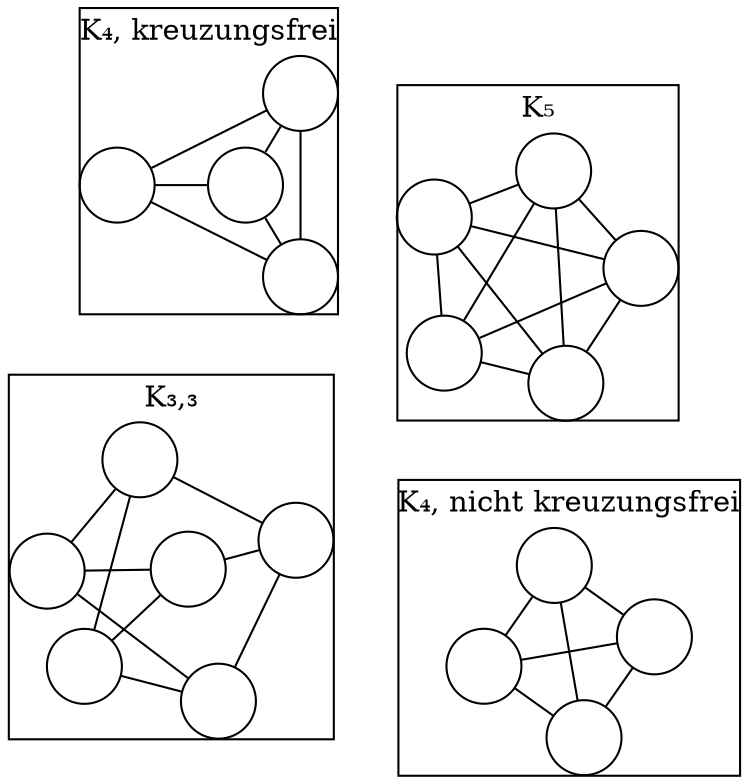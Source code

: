graph {
	node[shape=circle,label=""]
	layout="fdp"
	margin="0,0!"

	subgraph cluster_0 {
		label="K₄, kreuzungsfrei"
		1[pos="0.7,0.5!"]
		2[pos="0,0.5!"]
		3[pos="1,0!"]
		4[pos="1,1!"]
		1 -- {2 3 4}
		2 -- 3 -- 4 -- 2
	}
	subgraph cluster_1 {
		label="K₄, nicht kreuzungsfrei"
		5 -- {6 7 8}
		6 -- 7 -- 8 -- 6
	}
	subgraph cluster_2 {
		label="K₅"
		a -- {b c d e}
		b -- {c d e}
		c -- {d e}
		d -- {e}
	}
	subgraph cluster_3 {
		label="K₃,₃"
		{x y z} -- {x2 y2 z2}
	}
}
